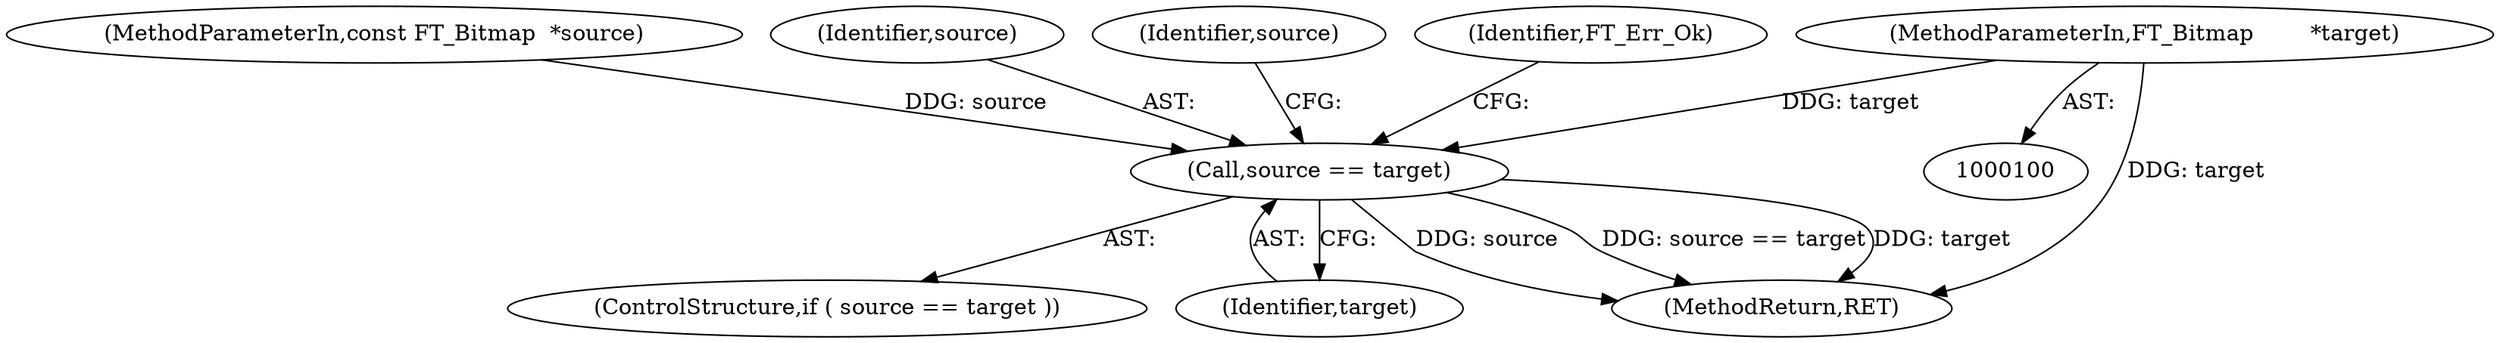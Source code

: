 digraph "0_savannah_b3500af717010137046ec4076d1e1c0641e33727_0@pointer" {
"1000103" [label="(MethodParameterIn,FT_Bitmap        *target)"];
"1000123" [label="(Call,source == target)"];
"1000123" [label="(Call,source == target)"];
"1000102" [label="(MethodParameterIn,const FT_Bitmap  *source)"];
"1000103" [label="(MethodParameterIn,FT_Bitmap        *target)"];
"1000125" [label="(Identifier,target)"];
"1000124" [label="(Identifier,source)"];
"1000122" [label="(ControlStructure,if ( source == target ))"];
"1000131" [label="(Identifier,source)"];
"1000238" [label="(MethodReturn,RET)"];
"1000127" [label="(Identifier,FT_Err_Ok)"];
"1000103" -> "1000100"  [label="AST: "];
"1000103" -> "1000238"  [label="DDG: target"];
"1000103" -> "1000123"  [label="DDG: target"];
"1000123" -> "1000122"  [label="AST: "];
"1000123" -> "1000125"  [label="CFG: "];
"1000124" -> "1000123"  [label="AST: "];
"1000125" -> "1000123"  [label="AST: "];
"1000127" -> "1000123"  [label="CFG: "];
"1000131" -> "1000123"  [label="CFG: "];
"1000123" -> "1000238"  [label="DDG: source == target"];
"1000123" -> "1000238"  [label="DDG: target"];
"1000123" -> "1000238"  [label="DDG: source"];
"1000102" -> "1000123"  [label="DDG: source"];
}
